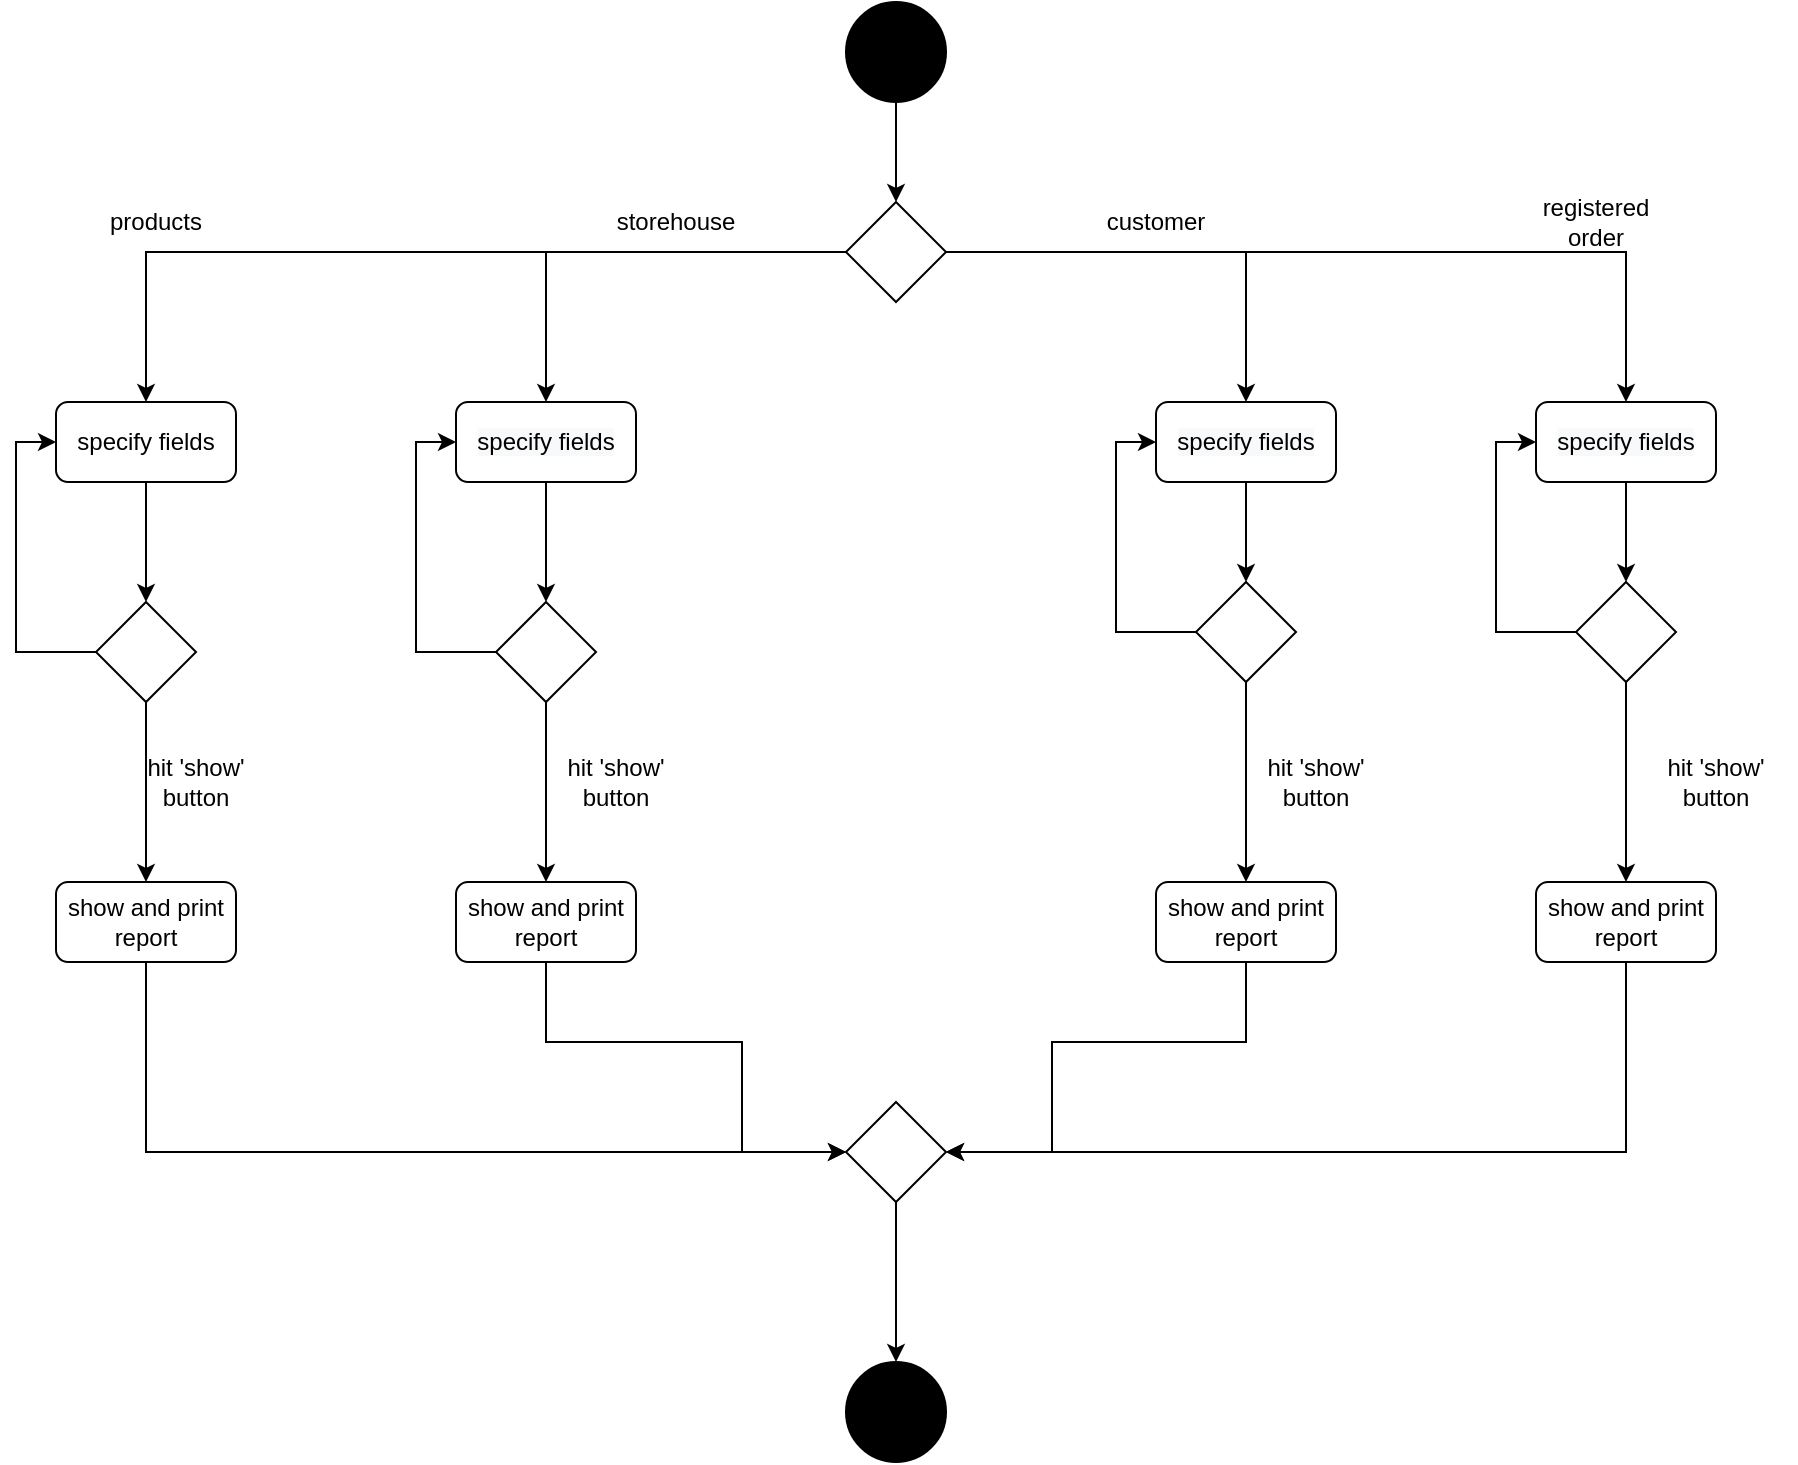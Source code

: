 <mxfile version="13.1.9" type="device"><diagram id="x81QAVdRFnKTedzw3YS3" name="Page-1"><mxGraphModel dx="1221" dy="682" grid="1" gridSize="10" guides="1" tooltips="1" connect="1" arrows="1" fold="1" page="1" pageScale="1" pageWidth="850" pageHeight="1100" math="0" shadow="0"><root><mxCell id="0"/><mxCell id="1" parent="0"/><mxCell id="eRHeRrElEMxT6t3sHwlo-8" style="edgeStyle=orthogonalEdgeStyle;rounded=0;orthogonalLoop=1;jettySize=auto;html=1;entryX=0.5;entryY=0;entryDx=0;entryDy=0;" edge="1" parent="1" source="eRHeRrElEMxT6t3sHwlo-1" target="eRHeRrElEMxT6t3sHwlo-2"><mxGeometry relative="1" as="geometry"/></mxCell><mxCell id="eRHeRrElEMxT6t3sHwlo-1" value="" style="ellipse;whiteSpace=wrap;html=1;aspect=fixed;rotation=0;fillColor=#000000;" vertex="1" parent="1"><mxGeometry x="425" y="20" width="50" height="50" as="geometry"/></mxCell><mxCell id="eRHeRrElEMxT6t3sHwlo-9" style="edgeStyle=orthogonalEdgeStyle;rounded=0;orthogonalLoop=1;jettySize=auto;html=1;entryX=0.5;entryY=0;entryDx=0;entryDy=0;" edge="1" parent="1" source="eRHeRrElEMxT6t3sHwlo-2" target="eRHeRrElEMxT6t3sHwlo-3"><mxGeometry relative="1" as="geometry"/></mxCell><mxCell id="eRHeRrElEMxT6t3sHwlo-11" style="edgeStyle=orthogonalEdgeStyle;rounded=0;orthogonalLoop=1;jettySize=auto;html=1;entryX=0.5;entryY=0;entryDx=0;entryDy=0;" edge="1" parent="1" source="eRHeRrElEMxT6t3sHwlo-2" target="eRHeRrElEMxT6t3sHwlo-4"><mxGeometry relative="1" as="geometry"/></mxCell><mxCell id="eRHeRrElEMxT6t3sHwlo-13" style="edgeStyle=orthogonalEdgeStyle;rounded=0;orthogonalLoop=1;jettySize=auto;html=1;entryX=0.5;entryY=0;entryDx=0;entryDy=0;" edge="1" parent="1" source="eRHeRrElEMxT6t3sHwlo-2" target="eRHeRrElEMxT6t3sHwlo-5"><mxGeometry relative="1" as="geometry"/></mxCell><mxCell id="eRHeRrElEMxT6t3sHwlo-14" style="edgeStyle=orthogonalEdgeStyle;rounded=0;orthogonalLoop=1;jettySize=auto;html=1;entryX=0.5;entryY=0;entryDx=0;entryDy=0;" edge="1" parent="1" source="eRHeRrElEMxT6t3sHwlo-2" target="eRHeRrElEMxT6t3sHwlo-6"><mxGeometry relative="1" as="geometry"/></mxCell><mxCell id="eRHeRrElEMxT6t3sHwlo-2" value="" style="rhombus;whiteSpace=wrap;html=1;fillColor=#FFFFFF;" vertex="1" parent="1"><mxGeometry x="425" y="120" width="50" height="50" as="geometry"/></mxCell><mxCell id="eRHeRrElEMxT6t3sHwlo-25" value="" style="edgeStyle=orthogonalEdgeStyle;rounded=0;orthogonalLoop=1;jettySize=auto;html=1;" edge="1" parent="1" source="eRHeRrElEMxT6t3sHwlo-3" target="eRHeRrElEMxT6t3sHwlo-19"><mxGeometry relative="1" as="geometry"/></mxCell><mxCell id="eRHeRrElEMxT6t3sHwlo-3" value="specify fields" style="rounded=1;whiteSpace=wrap;html=1;fillColor=#FFFFFF;" vertex="1" parent="1"><mxGeometry x="30" y="220" width="90" height="40" as="geometry"/></mxCell><mxCell id="eRHeRrElEMxT6t3sHwlo-26" value="" style="edgeStyle=orthogonalEdgeStyle;rounded=0;orthogonalLoop=1;jettySize=auto;html=1;" edge="1" parent="1" source="eRHeRrElEMxT6t3sHwlo-4" target="eRHeRrElEMxT6t3sHwlo-20"><mxGeometry relative="1" as="geometry"/></mxCell><mxCell id="eRHeRrElEMxT6t3sHwlo-4" value="&#10;&#10;&lt;!--StartFragment--&gt;&lt;span style=&quot;color: rgb(0, 0, 0); font-family: Helvetica; font-size: 12px; font-style: normal; font-variant-ligatures: normal; font-variant-caps: normal; font-weight: 400; letter-spacing: normal; orphans: 2; text-align: center; text-indent: 0px; text-transform: none; widows: 2; word-spacing: 0px; -webkit-text-stroke-width: 0px; background-color: rgb(248, 249, 250); text-decoration-style: initial; text-decoration-color: initial; float: none; display: inline !important;&quot;&gt;specify fields&lt;/span&gt;&lt;!--EndFragment--&gt;&#10;&#10;" style="rounded=1;whiteSpace=wrap;html=1;fillColor=#FFFFFF;" vertex="1" parent="1"><mxGeometry x="230" y="220" width="90" height="40" as="geometry"/></mxCell><mxCell id="eRHeRrElEMxT6t3sHwlo-27" value="" style="edgeStyle=orthogonalEdgeStyle;rounded=0;orthogonalLoop=1;jettySize=auto;html=1;" edge="1" parent="1" source="eRHeRrElEMxT6t3sHwlo-5" target="eRHeRrElEMxT6t3sHwlo-21"><mxGeometry relative="1" as="geometry"/></mxCell><mxCell id="eRHeRrElEMxT6t3sHwlo-5" value="&#10;&#10;&lt;!--StartFragment--&gt;&lt;span style=&quot;color: rgb(0, 0, 0); font-family: Helvetica; font-size: 12px; font-style: normal; font-variant-ligatures: normal; font-variant-caps: normal; font-weight: 400; letter-spacing: normal; orphans: 2; text-align: center; text-indent: 0px; text-transform: none; widows: 2; word-spacing: 0px; -webkit-text-stroke-width: 0px; background-color: rgb(248, 249, 250); text-decoration-style: initial; text-decoration-color: initial; float: none; display: inline !important;&quot;&gt;specify fields&lt;/span&gt;&lt;!--EndFragment--&gt;&#10;&#10;" style="rounded=1;whiteSpace=wrap;html=1;fillColor=#FFFFFF;" vertex="1" parent="1"><mxGeometry x="580" y="220" width="90" height="40" as="geometry"/></mxCell><mxCell id="eRHeRrElEMxT6t3sHwlo-28" value="" style="edgeStyle=orthogonalEdgeStyle;rounded=0;orthogonalLoop=1;jettySize=auto;html=1;" edge="1" parent="1" source="eRHeRrElEMxT6t3sHwlo-6" target="eRHeRrElEMxT6t3sHwlo-22"><mxGeometry relative="1" as="geometry"/></mxCell><mxCell id="eRHeRrElEMxT6t3sHwlo-6" value="&#10;&#10;&lt;!--StartFragment--&gt;&lt;span style=&quot;color: rgb(0, 0, 0); font-family: Helvetica; font-size: 12px; font-style: normal; font-variant-ligatures: normal; font-variant-caps: normal; font-weight: 400; letter-spacing: normal; orphans: 2; text-align: center; text-indent: 0px; text-transform: none; widows: 2; word-spacing: 0px; -webkit-text-stroke-width: 0px; background-color: rgb(248, 249, 250); text-decoration-style: initial; text-decoration-color: initial; float: none; display: inline !important;&quot;&gt;specify fields&lt;/span&gt;&lt;!--EndFragment--&gt;&#10;&#10;" style="rounded=1;whiteSpace=wrap;html=1;fillColor=#FFFFFF;" vertex="1" parent="1"><mxGeometry x="770" y="220" width="90" height="40" as="geometry"/></mxCell><mxCell id="eRHeRrElEMxT6t3sHwlo-15" value="products" style="text;html=1;strokeColor=none;fillColor=none;align=center;verticalAlign=middle;whiteSpace=wrap;rounded=0;" vertex="1" parent="1"><mxGeometry x="60" y="120" width="40" height="20" as="geometry"/></mxCell><mxCell id="eRHeRrElEMxT6t3sHwlo-16" value="storehouse" style="text;html=1;strokeColor=none;fillColor=none;align=center;verticalAlign=middle;whiteSpace=wrap;rounded=0;" vertex="1" parent="1"><mxGeometry x="320" y="120" width="40" height="20" as="geometry"/></mxCell><mxCell id="eRHeRrElEMxT6t3sHwlo-17" value="customer" style="text;html=1;strokeColor=none;fillColor=none;align=center;verticalAlign=middle;whiteSpace=wrap;rounded=0;" vertex="1" parent="1"><mxGeometry x="560" y="120" width="40" height="20" as="geometry"/></mxCell><mxCell id="eRHeRrElEMxT6t3sHwlo-18" value="registered order" style="text;html=1;strokeColor=none;fillColor=none;align=center;verticalAlign=middle;whiteSpace=wrap;rounded=0;" vertex="1" parent="1"><mxGeometry x="780" y="120" width="40" height="20" as="geometry"/></mxCell><mxCell id="eRHeRrElEMxT6t3sHwlo-43" style="edgeStyle=orthogonalEdgeStyle;rounded=0;orthogonalLoop=1;jettySize=auto;html=1;entryX=0;entryY=0.5;entryDx=0;entryDy=0;" edge="1" parent="1" source="eRHeRrElEMxT6t3sHwlo-19" target="eRHeRrElEMxT6t3sHwlo-3"><mxGeometry relative="1" as="geometry"><Array as="points"><mxPoint x="10" y="345"/><mxPoint x="10" y="240"/></Array></mxGeometry></mxCell><mxCell id="eRHeRrElEMxT6t3sHwlo-65" style="edgeStyle=orthogonalEdgeStyle;rounded=0;orthogonalLoop=1;jettySize=auto;html=1;" edge="1" parent="1" source="eRHeRrElEMxT6t3sHwlo-19" target="eRHeRrElEMxT6t3sHwlo-50"><mxGeometry relative="1" as="geometry"/></mxCell><mxCell id="eRHeRrElEMxT6t3sHwlo-19" value="" style="rhombus;whiteSpace=wrap;html=1;fillColor=#FFFFFF;" vertex="1" parent="1"><mxGeometry x="50" y="320" width="50" height="50" as="geometry"/></mxCell><mxCell id="eRHeRrElEMxT6t3sHwlo-45" style="edgeStyle=orthogonalEdgeStyle;rounded=0;orthogonalLoop=1;jettySize=auto;html=1;entryX=0;entryY=0.5;entryDx=0;entryDy=0;" edge="1" parent="1" source="eRHeRrElEMxT6t3sHwlo-20" target="eRHeRrElEMxT6t3sHwlo-4"><mxGeometry relative="1" as="geometry"><Array as="points"><mxPoint x="210" y="345"/><mxPoint x="210" y="240"/></Array></mxGeometry></mxCell><mxCell id="eRHeRrElEMxT6t3sHwlo-66" style="edgeStyle=orthogonalEdgeStyle;rounded=0;orthogonalLoop=1;jettySize=auto;html=1;entryX=0.5;entryY=0;entryDx=0;entryDy=0;" edge="1" parent="1" source="eRHeRrElEMxT6t3sHwlo-20" target="eRHeRrElEMxT6t3sHwlo-51"><mxGeometry relative="1" as="geometry"/></mxCell><mxCell id="eRHeRrElEMxT6t3sHwlo-20" value="" style="rhombus;whiteSpace=wrap;html=1;fillColor=#FFFFFF;" vertex="1" parent="1"><mxGeometry x="250" y="320" width="50" height="50" as="geometry"/></mxCell><mxCell id="eRHeRrElEMxT6t3sHwlo-46" style="edgeStyle=orthogonalEdgeStyle;rounded=0;orthogonalLoop=1;jettySize=auto;html=1;entryX=0;entryY=0.5;entryDx=0;entryDy=0;" edge="1" parent="1" source="eRHeRrElEMxT6t3sHwlo-21" target="eRHeRrElEMxT6t3sHwlo-5"><mxGeometry relative="1" as="geometry"><Array as="points"><mxPoint x="560" y="335"/><mxPoint x="560" y="240"/></Array></mxGeometry></mxCell><mxCell id="eRHeRrElEMxT6t3sHwlo-67" style="edgeStyle=orthogonalEdgeStyle;rounded=0;orthogonalLoop=1;jettySize=auto;html=1;entryX=0.5;entryY=0;entryDx=0;entryDy=0;" edge="1" parent="1" source="eRHeRrElEMxT6t3sHwlo-21" target="eRHeRrElEMxT6t3sHwlo-52"><mxGeometry relative="1" as="geometry"/></mxCell><mxCell id="eRHeRrElEMxT6t3sHwlo-21" value="" style="rhombus;whiteSpace=wrap;html=1;fillColor=#FFFFFF;" vertex="1" parent="1"><mxGeometry x="600" y="310" width="50" height="50" as="geometry"/></mxCell><mxCell id="eRHeRrElEMxT6t3sHwlo-49" style="edgeStyle=orthogonalEdgeStyle;rounded=0;orthogonalLoop=1;jettySize=auto;html=1;entryX=0;entryY=0.5;entryDx=0;entryDy=0;" edge="1" parent="1" source="eRHeRrElEMxT6t3sHwlo-22" target="eRHeRrElEMxT6t3sHwlo-6"><mxGeometry relative="1" as="geometry"><Array as="points"><mxPoint x="750" y="335"/><mxPoint x="750" y="240"/></Array></mxGeometry></mxCell><mxCell id="eRHeRrElEMxT6t3sHwlo-68" style="edgeStyle=orthogonalEdgeStyle;rounded=0;orthogonalLoop=1;jettySize=auto;html=1;entryX=0.5;entryY=0;entryDx=0;entryDy=0;" edge="1" parent="1" source="eRHeRrElEMxT6t3sHwlo-22" target="eRHeRrElEMxT6t3sHwlo-53"><mxGeometry relative="1" as="geometry"/></mxCell><mxCell id="eRHeRrElEMxT6t3sHwlo-22" value="" style="rhombus;whiteSpace=wrap;html=1;fillColor=#FFFFFF;" vertex="1" parent="1"><mxGeometry x="790" y="310" width="50" height="50" as="geometry"/></mxCell><mxCell id="eRHeRrElEMxT6t3sHwlo-57" style="edgeStyle=orthogonalEdgeStyle;rounded=0;orthogonalLoop=1;jettySize=auto;html=1;entryX=0;entryY=0.5;entryDx=0;entryDy=0;" edge="1" parent="1" source="eRHeRrElEMxT6t3sHwlo-50" target="eRHeRrElEMxT6t3sHwlo-55"><mxGeometry relative="1" as="geometry"><Array as="points"><mxPoint x="75" y="595"/></Array></mxGeometry></mxCell><mxCell id="eRHeRrElEMxT6t3sHwlo-50" value="show and print report" style="rounded=1;whiteSpace=wrap;html=1;fillColor=#FFFFFF;" vertex="1" parent="1"><mxGeometry x="30" y="460" width="90" height="40" as="geometry"/></mxCell><mxCell id="eRHeRrElEMxT6t3sHwlo-59" style="edgeStyle=orthogonalEdgeStyle;rounded=0;orthogonalLoop=1;jettySize=auto;html=1;entryX=0;entryY=0.5;entryDx=0;entryDy=0;" edge="1" parent="1" source="eRHeRrElEMxT6t3sHwlo-51" target="eRHeRrElEMxT6t3sHwlo-55"><mxGeometry relative="1" as="geometry"><Array as="points"><mxPoint x="275" y="540"/><mxPoint x="373" y="540"/><mxPoint x="373" y="595"/></Array></mxGeometry></mxCell><mxCell id="eRHeRrElEMxT6t3sHwlo-51" value="show and print report" style="rounded=1;whiteSpace=wrap;html=1;fillColor=#FFFFFF;" vertex="1" parent="1"><mxGeometry x="230" y="460" width="90" height="40" as="geometry"/></mxCell><mxCell id="eRHeRrElEMxT6t3sHwlo-61" style="edgeStyle=orthogonalEdgeStyle;rounded=0;orthogonalLoop=1;jettySize=auto;html=1;entryX=1;entryY=0.5;entryDx=0;entryDy=0;" edge="1" parent="1" source="eRHeRrElEMxT6t3sHwlo-52" target="eRHeRrElEMxT6t3sHwlo-55"><mxGeometry relative="1" as="geometry"><Array as="points"><mxPoint x="625" y="540"/><mxPoint x="528" y="540"/><mxPoint x="528" y="595"/></Array></mxGeometry></mxCell><mxCell id="eRHeRrElEMxT6t3sHwlo-52" value="show and print report" style="rounded=1;whiteSpace=wrap;html=1;fillColor=#FFFFFF;" vertex="1" parent="1"><mxGeometry x="580" y="460" width="90" height="40" as="geometry"/></mxCell><mxCell id="eRHeRrElEMxT6t3sHwlo-63" style="edgeStyle=orthogonalEdgeStyle;rounded=0;orthogonalLoop=1;jettySize=auto;html=1;entryX=1;entryY=0.5;entryDx=0;entryDy=0;" edge="1" parent="1" source="eRHeRrElEMxT6t3sHwlo-53" target="eRHeRrElEMxT6t3sHwlo-55"><mxGeometry relative="1" as="geometry"><Array as="points"><mxPoint x="815" y="595"/></Array></mxGeometry></mxCell><mxCell id="eRHeRrElEMxT6t3sHwlo-53" value="show and print report" style="rounded=1;whiteSpace=wrap;html=1;fillColor=#FFFFFF;" vertex="1" parent="1"><mxGeometry x="770" y="460" width="90" height="40" as="geometry"/></mxCell><mxCell id="eRHeRrElEMxT6t3sHwlo-71" style="edgeStyle=orthogonalEdgeStyle;rounded=0;orthogonalLoop=1;jettySize=auto;html=1;entryX=0.5;entryY=0;entryDx=0;entryDy=0;" edge="1" parent="1" source="eRHeRrElEMxT6t3sHwlo-55" target="eRHeRrElEMxT6t3sHwlo-69"><mxGeometry relative="1" as="geometry"/></mxCell><mxCell id="eRHeRrElEMxT6t3sHwlo-55" value="" style="rhombus;whiteSpace=wrap;html=1;fillColor=#FFFFFF;" vertex="1" parent="1"><mxGeometry x="425" y="570" width="50" height="50" as="geometry"/></mxCell><mxCell id="eRHeRrElEMxT6t3sHwlo-69" value="" style="ellipse;whiteSpace=wrap;html=1;aspect=fixed;rotation=0;fillColor=#000000;" vertex="1" parent="1"><mxGeometry x="425" y="700" width="50" height="50" as="geometry"/></mxCell><mxCell id="eRHeRrElEMxT6t3sHwlo-72" value="hit 'show' button" style="text;html=1;strokeColor=none;fillColor=none;align=center;verticalAlign=middle;whiteSpace=wrap;rounded=0;" vertex="1" parent="1"><mxGeometry x="60" y="400" width="80" height="20" as="geometry"/></mxCell><mxCell id="eRHeRrElEMxT6t3sHwlo-73" value="hit 'show' button" style="text;html=1;strokeColor=none;fillColor=none;align=center;verticalAlign=middle;whiteSpace=wrap;rounded=0;" vertex="1" parent="1"><mxGeometry x="270" y="400" width="80" height="20" as="geometry"/></mxCell><mxCell id="eRHeRrElEMxT6t3sHwlo-74" value="hit 'show' button" style="text;html=1;strokeColor=none;fillColor=none;align=center;verticalAlign=middle;whiteSpace=wrap;rounded=0;" vertex="1" parent="1"><mxGeometry x="620" y="400" width="80" height="20" as="geometry"/></mxCell><mxCell id="eRHeRrElEMxT6t3sHwlo-75" value="hit 'show' button" style="text;html=1;strokeColor=none;fillColor=none;align=center;verticalAlign=middle;whiteSpace=wrap;rounded=0;" vertex="1" parent="1"><mxGeometry x="820" y="400" width="80" height="20" as="geometry"/></mxCell></root></mxGraphModel></diagram></mxfile>